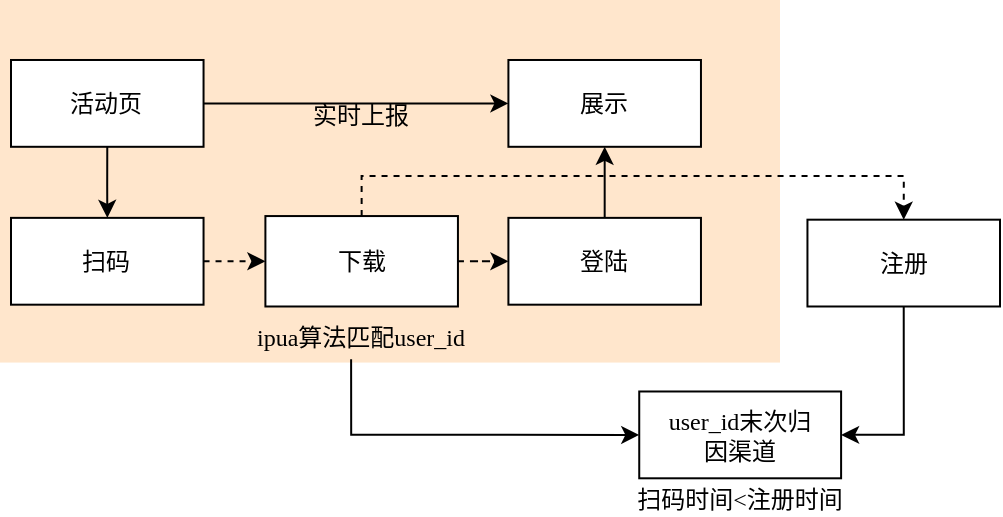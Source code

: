 <mxfile version="21.0.4" type="github">
  <diagram name="第 1 页" id="nfjLG6z6RxA7ImRb_6_W">
    <mxGraphModel dx="1621" dy="515" grid="1" gridSize="10" guides="1" tooltips="1" connect="1" arrows="1" fold="1" page="1" pageScale="1" pageWidth="827" pageHeight="1169" math="0" shadow="0">
      <root>
        <mxCell id="0" />
        <mxCell id="1" parent="0" />
        <mxCell id="Ae2xsXDVZNMWskplE-0U-3" value="" style="group;fontFamily=微软雅黑;" parent="1" connectable="0" vertex="1">
          <mxGeometry x="-86" y="310" width="500" height="170" as="geometry" />
        </mxCell>
        <mxCell id="Ae2xsXDVZNMWskplE-0U-4" value="扫码时间&amp;lt;注册时间" style="text;html=1;strokeColor=none;fillColor=none;align=center;verticalAlign=middle;whiteSpace=wrap;rounded=0;dashed=1;fontSize=12;fontFamily=微软雅黑;" parent="Ae2xsXDVZNMWskplE-0U-3" diagramCategory="general" diagramName="text" vertex="1">
          <mxGeometry x="288.213" y="169.998" width="163.75" as="geometry" />
        </mxCell>
        <mxCell id="Ae2xsXDVZNMWskplE-0U-5" value="" style="rounded=0;whiteSpace=wrap;html=1;dashed=1;fontSize=14;fillColor=#ffe6cc;strokeColor=none;fontFamily=微软雅黑;" parent="Ae2xsXDVZNMWskplE-0U-3" diagramCategory="general" diagramName="Rectangle" vertex="1">
          <mxGeometry y="-80" width="390" height="181.28" as="geometry" />
        </mxCell>
        <mxCell id="wi1eikMVPGR7oDqSvPlh-22" style="edgeStyle=orthogonalEdgeStyle;rounded=0;orthogonalLoop=1;jettySize=auto;html=1;exitX=0.5;exitY=0;exitDx=0;exitDy=0;entryX=0.5;entryY=1;entryDx=0;entryDy=0;fontFamily=微软雅黑;" edge="1" parent="Ae2xsXDVZNMWskplE-0U-3" source="Ae2xsXDVZNMWskplE-0U-6" target="wi1eikMVPGR7oDqSvPlh-20">
          <mxGeometry relative="1" as="geometry" />
        </mxCell>
        <mxCell id="Ae2xsXDVZNMWskplE-0U-6" value="登陆" style="rounded=0;whiteSpace=wrap;html=1;fontFamily=微软雅黑;" parent="Ae2xsXDVZNMWskplE-0U-3" diagramCategory="general" diagramName="Rectangle" vertex="1">
          <mxGeometry x="254.204" y="28.936" width="96.274" height="43.404" as="geometry" />
        </mxCell>
        <mxCell id="Ae2xsXDVZNMWskplE-0U-7" style="edgeStyle=orthogonalEdgeStyle;rounded=0;orthogonalLoop=1;jettySize=auto;html=1;entryX=0;entryY=0.5;entryDx=0;entryDy=0;fontSize=14;dashed=1;fontFamily=微软雅黑;" parent="Ae2xsXDVZNMWskplE-0U-3" source="Ae2xsXDVZNMWskplE-0U-8" target="Ae2xsXDVZNMWskplE-0U-6" edge="1">
          <mxGeometry relative="1" as="geometry" />
        </mxCell>
        <mxCell id="Ae2xsXDVZNMWskplE-0U-8" value="下载" style="rounded=0;whiteSpace=wrap;html=1;fontFamily=微软雅黑;" parent="Ae2xsXDVZNMWskplE-0U-3" diagramCategory="general" diagramName="Rectangle" vertex="1">
          <mxGeometry x="132.701" y="28.032" width="96.272" height="45.213" as="geometry" />
        </mxCell>
        <mxCell id="Ae2xsXDVZNMWskplE-0U-9" style="edgeStyle=orthogonalEdgeStyle;rounded=0;orthogonalLoop=1;jettySize=auto;html=1;exitX=1;exitY=0.5;exitDx=0;exitDy=0;entryX=0;entryY=0.5;entryDx=0;entryDy=0;fontSize=14;dashed=1;fontFamily=微软雅黑;" parent="Ae2xsXDVZNMWskplE-0U-3" source="Ae2xsXDVZNMWskplE-0U-10" target="Ae2xsXDVZNMWskplE-0U-8" edge="1">
          <mxGeometry relative="1" as="geometry" />
        </mxCell>
        <mxCell id="Ae2xsXDVZNMWskplE-0U-10" value="扫码" style="rounded=0;whiteSpace=wrap;html=1;fontFamily=微软雅黑;" parent="Ae2xsXDVZNMWskplE-0U-3" diagramCategory="general" diagramName="Rectangle" vertex="1">
          <mxGeometry x="5.498" y="28.936" width="96.274" height="43.404" as="geometry" />
        </mxCell>
        <mxCell id="Ae2xsXDVZNMWskplE-0U-11" value="&lt;font style=&quot;font-size: 12px;&quot;&gt;ipua算法匹配user_id&lt;/font&gt;" style="text;html=1;strokeColor=none;fillColor=none;align=center;verticalAlign=middle;whiteSpace=wrap;rounded=0;dashed=1;fontSize=14;fontFamily=微软雅黑;" parent="Ae2xsXDVZNMWskplE-0U-3" diagramCategory="general" diagramName="text" vertex="1">
          <mxGeometry x="80.434" y="81.925" width="200.816" height="14.465" as="geometry" />
        </mxCell>
        <mxCell id="Ae2xsXDVZNMWskplE-0U-12" value="注册" style="rounded=0;whiteSpace=wrap;html=1;fontFamily=微软雅黑;" parent="Ae2xsXDVZNMWskplE-0U-3" diagramCategory="general" diagramName="Rectangle" vertex="1">
          <mxGeometry x="403.726" y="29.839" width="96.274" height="43.404" as="geometry" />
        </mxCell>
        <mxCell id="Ae2xsXDVZNMWskplE-0U-13" style="edgeStyle=orthogonalEdgeStyle;rounded=0;orthogonalLoop=1;jettySize=auto;html=1;exitX=0.5;exitY=0;exitDx=0;exitDy=0;entryX=0.5;entryY=0;entryDx=0;entryDy=0;fontSize=14;dashed=1;fontFamily=微软雅黑;" parent="Ae2xsXDVZNMWskplE-0U-3" source="Ae2xsXDVZNMWskplE-0U-8" target="Ae2xsXDVZNMWskplE-0U-12" edge="1">
          <mxGeometry relative="1" as="geometry" />
        </mxCell>
        <mxCell id="Ae2xsXDVZNMWskplE-0U-14" value="" style="rounded=0;whiteSpace=wrap;html=1;fontSize=14;fontFamily=微软雅黑;" parent="Ae2xsXDVZNMWskplE-0U-3" diagramCategory="general" diagramName="Rectangle" vertex="1">
          <mxGeometry x="319.622" y="115.745" width="100.932" height="43.404" as="geometry" />
        </mxCell>
        <mxCell id="Ae2xsXDVZNMWskplE-0U-15" style="edgeStyle=orthogonalEdgeStyle;rounded=0;orthogonalLoop=1;jettySize=auto;html=1;entryX=0;entryY=0.5;entryDx=0;entryDy=0;fontSize=14;fontFamily=微软雅黑;" parent="Ae2xsXDVZNMWskplE-0U-3" target="Ae2xsXDVZNMWskplE-0U-14" edge="1">
          <mxGeometry relative="1" as="geometry">
            <mxPoint x="175.556" y="99.655" as="sourcePoint" />
            <Array as="points">
              <mxPoint x="175.556" y="137.759" />
            </Array>
          </mxGeometry>
        </mxCell>
        <mxCell id="Ae2xsXDVZNMWskplE-0U-16" style="edgeStyle=orthogonalEdgeStyle;rounded=0;orthogonalLoop=1;jettySize=auto;html=1;exitX=0.5;exitY=1;exitDx=0;exitDy=0;entryX=1;entryY=0.5;entryDx=0;entryDy=0;fontSize=14;fontFamily=微软雅黑;" parent="Ae2xsXDVZNMWskplE-0U-3" source="Ae2xsXDVZNMWskplE-0U-12" target="Ae2xsXDVZNMWskplE-0U-14" edge="1">
          <mxGeometry relative="1" as="geometry" />
        </mxCell>
        <mxCell id="Ae2xsXDVZNMWskplE-0U-17" value="&lt;font style=&quot;font-size: 12px;&quot;&gt;user_id末次归因渠道&lt;/font&gt;" style="text;html=1;strokeColor=none;fillColor=none;align=center;verticalAlign=middle;whiteSpace=wrap;rounded=0;dashed=1;fontFamily=微软雅黑;" parent="Ae2xsXDVZNMWskplE-0U-3" diagramCategory="general" diagramName="text" vertex="1">
          <mxGeometry x="328.033" y="137.447" width="84.11" as="geometry" />
        </mxCell>
        <mxCell id="wi1eikMVPGR7oDqSvPlh-20" value="展示" style="rounded=0;whiteSpace=wrap;html=1;fontFamily=微软雅黑;" diagramCategory="general" diagramName="Rectangle" vertex="1" parent="Ae2xsXDVZNMWskplE-0U-3">
          <mxGeometry x="254.204" y="-50.004" width="96.274" height="43.404" as="geometry" />
        </mxCell>
        <mxCell id="wi1eikMVPGR7oDqSvPlh-17" style="edgeStyle=orthogonalEdgeStyle;rounded=0;orthogonalLoop=1;jettySize=auto;html=1;exitX=0.5;exitY=1;exitDx=0;exitDy=0;fontFamily=微软雅黑;" edge="1" parent="1" source="wi1eikMVPGR7oDqSvPlh-16" target="Ae2xsXDVZNMWskplE-0U-10">
          <mxGeometry relative="1" as="geometry" />
        </mxCell>
        <mxCell id="wi1eikMVPGR7oDqSvPlh-21" style="edgeStyle=orthogonalEdgeStyle;rounded=0;orthogonalLoop=1;jettySize=auto;html=1;exitX=1;exitY=0.5;exitDx=0;exitDy=0;fontFamily=微软雅黑;" edge="1" parent="1" source="wi1eikMVPGR7oDqSvPlh-16" target="wi1eikMVPGR7oDqSvPlh-20">
          <mxGeometry relative="1" as="geometry" />
        </mxCell>
        <mxCell id="wi1eikMVPGR7oDqSvPlh-16" value="活动页" style="rounded=0;whiteSpace=wrap;html=1;fontFamily=微软雅黑;" diagramCategory="general" diagramName="Rectangle" vertex="1" parent="1">
          <mxGeometry x="-80.502" y="259.996" width="96.274" height="43.404" as="geometry" />
        </mxCell>
        <mxCell id="wi1eikMVPGR7oDqSvPlh-23" value="&lt;font&gt;实时上报&lt;/font&gt;" style="text;html=1;strokeColor=none;fillColor=none;align=center;verticalAlign=middle;whiteSpace=wrap;rounded=0;fontFamily=微软雅黑;" vertex="1" parent="1">
          <mxGeometry x="61.47" y="273.4" width="66.74" height="30" as="geometry" />
        </mxCell>
      </root>
    </mxGraphModel>
  </diagram>
</mxfile>
